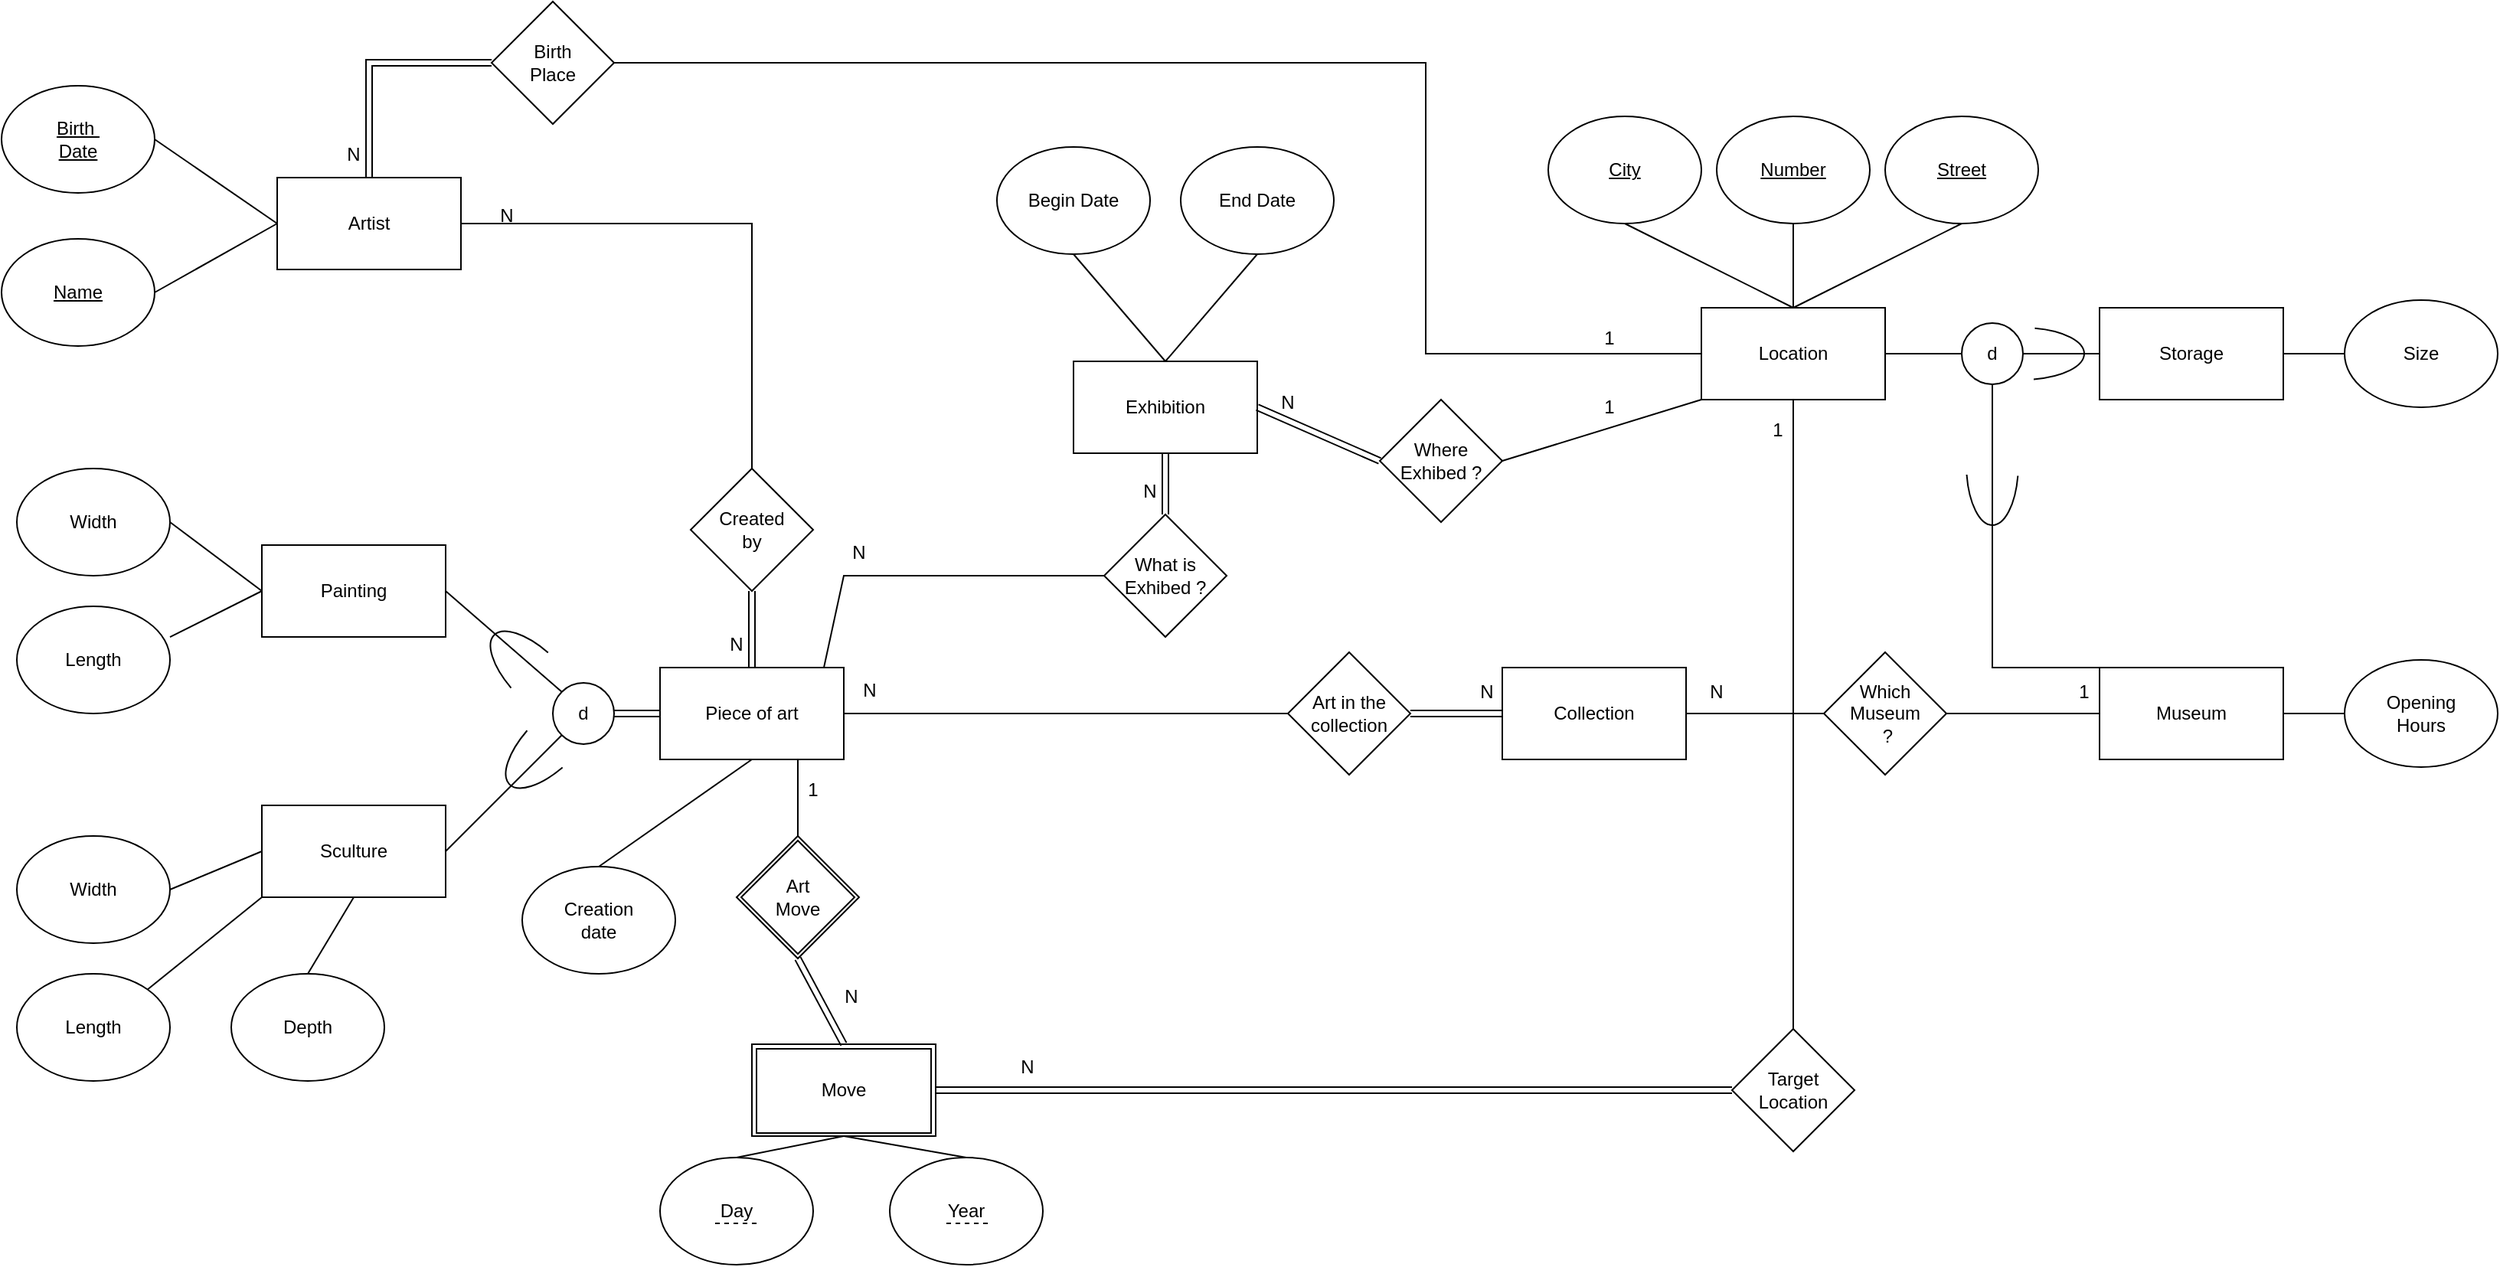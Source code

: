 <mxfile version="26.0.10">
  <diagram name="Page-1" id="yhR9xIfOLEBxY_iIEOaB">
    <mxGraphModel dx="2924" dy="2198" grid="1" gridSize="10" guides="1" tooltips="1" connect="1" arrows="1" fold="1" page="1" pageScale="1" pageWidth="850" pageHeight="1100" math="0" shadow="0">
      <root>
        <mxCell id="0" />
        <mxCell id="1" parent="0" />
        <mxCell id="Tj6w95I26i3mna5uBkC6-1" value="Artist" style="rounded=0;whiteSpace=wrap;html=1;" parent="1" vertex="1">
          <mxGeometry x="40" y="-50" width="120" height="60" as="geometry" />
        </mxCell>
        <mxCell id="Tj6w95I26i3mna5uBkC6-2" value="&lt;div&gt;Piece of art&lt;/div&gt;" style="rounded=0;whiteSpace=wrap;html=1;" parent="1" vertex="1">
          <mxGeometry x="290" y="270" width="120" height="60" as="geometry" />
        </mxCell>
        <mxCell id="Tj6w95I26i3mna5uBkC6-3" value="Museum" style="rounded=0;whiteSpace=wrap;html=1;" parent="1" vertex="1">
          <mxGeometry x="1230" y="270" width="120" height="60" as="geometry" />
        </mxCell>
        <mxCell id="Tj6w95I26i3mna5uBkC6-4" value="Location" style="rounded=0;whiteSpace=wrap;html=1;" parent="1" vertex="1">
          <mxGeometry x="970" y="35" width="120" height="60" as="geometry" />
        </mxCell>
        <mxCell id="Tj6w95I26i3mna5uBkC6-5" value="Move" style="rounded=0;whiteSpace=wrap;html=1;" parent="1" vertex="1">
          <mxGeometry x="350" y="516" width="120" height="60" as="geometry" />
        </mxCell>
        <mxCell id="Tj6w95I26i3mna5uBkC6-7" value="Storage" style="rounded=0;whiteSpace=wrap;html=1;" parent="1" vertex="1">
          <mxGeometry x="1230" y="35" width="120" height="60" as="geometry" />
        </mxCell>
        <mxCell id="Tj6w95I26i3mna5uBkC6-8" value="Exhibition" style="rounded=0;whiteSpace=wrap;html=1;" parent="1" vertex="1">
          <mxGeometry x="560" y="70" width="120" height="60" as="geometry" />
        </mxCell>
        <mxCell id="Tj6w95I26i3mna5uBkC6-9" value="Collection" style="rounded=0;whiteSpace=wrap;html=1;" parent="1" vertex="1">
          <mxGeometry x="840" y="270" width="120" height="60" as="geometry" />
        </mxCell>
        <mxCell id="Tj6w95I26i3mna5uBkC6-10" value="Painting" style="rounded=0;whiteSpace=wrap;html=1;" parent="1" vertex="1">
          <mxGeometry x="30" y="190" width="120" height="60" as="geometry" />
        </mxCell>
        <mxCell id="Tj6w95I26i3mna5uBkC6-11" value="Sculture" style="rounded=0;whiteSpace=wrap;html=1;" parent="1" vertex="1">
          <mxGeometry x="30" y="360" width="120" height="60" as="geometry" />
        </mxCell>
        <mxCell id="Tj6w95I26i3mna5uBkC6-12" value="&lt;div&gt;Birth&amp;nbsp;&lt;/div&gt;&lt;div&gt;Date&lt;/div&gt;" style="ellipse;whiteSpace=wrap;html=1;fontStyle=4" parent="1" vertex="1">
          <mxGeometry x="-140" y="-110" width="100" height="70" as="geometry" />
        </mxCell>
        <mxCell id="Tj6w95I26i3mna5uBkC6-13" value="&lt;div&gt;Birth&lt;/div&gt;&lt;div&gt;Place&lt;br&gt;&lt;/div&gt;" style="rhombus;whiteSpace=wrap;html=1;" parent="1" vertex="1">
          <mxGeometry x="180" y="-165" width="80" height="80" as="geometry" />
        </mxCell>
        <mxCell id="Tj6w95I26i3mna5uBkC6-14" value="Name" style="ellipse;whiteSpace=wrap;html=1;fontStyle=4" parent="1" vertex="1">
          <mxGeometry x="-140" y="-10" width="100" height="70" as="geometry" />
        </mxCell>
        <mxCell id="Tj6w95I26i3mna5uBkC6-15" value="City" style="ellipse;whiteSpace=wrap;html=1;fontStyle=4" parent="1" vertex="1">
          <mxGeometry x="870" y="-90" width="100" height="70" as="geometry" />
        </mxCell>
        <mxCell id="Tj6w95I26i3mna5uBkC6-16" value="Number" style="ellipse;whiteSpace=wrap;html=1;fontStyle=4" parent="1" vertex="1">
          <mxGeometry x="980" y="-90" width="100" height="70" as="geometry" />
        </mxCell>
        <mxCell id="Tj6w95I26i3mna5uBkC6-17" value="Street" style="ellipse;whiteSpace=wrap;html=1;fontStyle=4" parent="1" vertex="1">
          <mxGeometry x="1090" y="-90" width="100" height="70" as="geometry" />
        </mxCell>
        <mxCell id="Tj6w95I26i3mna5uBkC6-18" value="Width" style="ellipse;whiteSpace=wrap;html=1;" parent="1" vertex="1">
          <mxGeometry x="-130" y="140" width="100" height="70" as="geometry" />
        </mxCell>
        <mxCell id="Tj6w95I26i3mna5uBkC6-19" value="Length" style="ellipse;whiteSpace=wrap;html=1;" parent="1" vertex="1">
          <mxGeometry x="-130" y="230" width="100" height="70" as="geometry" />
        </mxCell>
        <mxCell id="Tj6w95I26i3mna5uBkC6-20" value="Width" style="ellipse;whiteSpace=wrap;html=1;" parent="1" vertex="1">
          <mxGeometry x="-130" y="380" width="100" height="70" as="geometry" />
        </mxCell>
        <mxCell id="Tj6w95I26i3mna5uBkC6-21" value="Length" style="ellipse;whiteSpace=wrap;html=1;" parent="1" vertex="1">
          <mxGeometry x="-130" y="470" width="100" height="70" as="geometry" />
        </mxCell>
        <mxCell id="Tj6w95I26i3mna5uBkC6-22" value="Depth" style="ellipse;whiteSpace=wrap;html=1;" parent="1" vertex="1">
          <mxGeometry x="10" y="470" width="100" height="70" as="geometry" />
        </mxCell>
        <mxCell id="Tj6w95I26i3mna5uBkC6-23" value="" style="endArrow=none;html=1;rounded=0;exitX=0;exitY=0.5;exitDx=0;exitDy=0;entryX=1;entryY=0.5;entryDx=0;entryDy=0;" parent="1" source="Tj6w95I26i3mna5uBkC6-1" target="Tj6w95I26i3mna5uBkC6-12" edge="1">
          <mxGeometry width="50" height="50" relative="1" as="geometry">
            <mxPoint x="330" y="300" as="sourcePoint" />
            <mxPoint x="380" y="250" as="targetPoint" />
          </mxGeometry>
        </mxCell>
        <mxCell id="Tj6w95I26i3mna5uBkC6-24" value="" style="endArrow=none;html=1;rounded=0;entryX=1;entryY=0.5;entryDx=0;entryDy=0;" parent="1" target="Tj6w95I26i3mna5uBkC6-14" edge="1">
          <mxGeometry width="50" height="50" relative="1" as="geometry">
            <mxPoint x="40" y="-20" as="sourcePoint" />
            <mxPoint x="380" y="250" as="targetPoint" />
          </mxGeometry>
        </mxCell>
        <mxCell id="Tj6w95I26i3mna5uBkC6-25" value="" style="endArrow=none;html=1;rounded=0;entryX=0.5;entryY=0;entryDx=0;entryDy=0;exitX=0.5;exitY=1;exitDx=0;exitDy=0;" parent="1" source="Tj6w95I26i3mna5uBkC6-15" target="Tj6w95I26i3mna5uBkC6-4" edge="1">
          <mxGeometry width="50" height="50" relative="1" as="geometry">
            <mxPoint x="750" y="20" as="sourcePoint" />
            <mxPoint x="800" y="-30" as="targetPoint" />
          </mxGeometry>
        </mxCell>
        <mxCell id="Tj6w95I26i3mna5uBkC6-26" value="" style="endArrow=none;html=1;rounded=0;entryX=0.5;entryY=0;entryDx=0;entryDy=0;exitX=0.5;exitY=1;exitDx=0;exitDy=0;" parent="1" source="Tj6w95I26i3mna5uBkC6-16" target="Tj6w95I26i3mna5uBkC6-4" edge="1">
          <mxGeometry width="50" height="50" relative="1" as="geometry">
            <mxPoint x="930" y="-10" as="sourcePoint" />
            <mxPoint x="1040" y="40" as="targetPoint" />
          </mxGeometry>
        </mxCell>
        <mxCell id="Tj6w95I26i3mna5uBkC6-28" value="" style="endArrow=none;html=1;rounded=0;entryX=0.5;entryY=0;entryDx=0;entryDy=0;exitX=0.5;exitY=1;exitDx=0;exitDy=0;" parent="1" source="Tj6w95I26i3mna5uBkC6-17" target="Tj6w95I26i3mna5uBkC6-4" edge="1">
          <mxGeometry width="50" height="50" relative="1" as="geometry">
            <mxPoint x="1040" y="-10" as="sourcePoint" />
            <mxPoint x="1040" y="40" as="targetPoint" />
          </mxGeometry>
        </mxCell>
        <mxCell id="Tj6w95I26i3mna5uBkC6-29" value="" style="endArrow=none;html=1;rounded=0;exitX=1;exitY=0.5;exitDx=0;exitDy=0;entryX=0;entryY=0.5;entryDx=0;entryDy=0;" parent="1" source="Tj6w95I26i3mna5uBkC6-18" target="Tj6w95I26i3mna5uBkC6-10" edge="1">
          <mxGeometry width="50" height="50" relative="1" as="geometry">
            <mxPoint x="330" y="180" as="sourcePoint" />
            <mxPoint x="380" y="130" as="targetPoint" />
          </mxGeometry>
        </mxCell>
        <mxCell id="Tj6w95I26i3mna5uBkC6-30" value="" style="endArrow=none;html=1;rounded=0;exitX=1;exitY=0.286;exitDx=0;exitDy=0;entryX=0;entryY=0.5;entryDx=0;entryDy=0;exitPerimeter=0;" parent="1" source="Tj6w95I26i3mna5uBkC6-19" target="Tj6w95I26i3mna5uBkC6-10" edge="1">
          <mxGeometry width="50" height="50" relative="1" as="geometry">
            <mxPoint x="-20" y="185" as="sourcePoint" />
            <mxPoint x="40" y="240" as="targetPoint" />
          </mxGeometry>
        </mxCell>
        <mxCell id="Tj6w95I26i3mna5uBkC6-31" value="" style="endArrow=none;html=1;rounded=0;exitX=1;exitY=0.5;exitDx=0;exitDy=0;entryX=0;entryY=0.5;entryDx=0;entryDy=0;" parent="1" source="Tj6w95I26i3mna5uBkC6-20" target="Tj6w95I26i3mna5uBkC6-11" edge="1">
          <mxGeometry width="50" height="50" relative="1" as="geometry">
            <mxPoint x="330" y="390" as="sourcePoint" />
            <mxPoint x="380" y="340" as="targetPoint" />
          </mxGeometry>
        </mxCell>
        <mxCell id="Tj6w95I26i3mna5uBkC6-32" value="" style="endArrow=none;html=1;rounded=0;exitX=1;exitY=0;exitDx=0;exitDy=0;entryX=0;entryY=1;entryDx=0;entryDy=0;" parent="1" source="Tj6w95I26i3mna5uBkC6-21" target="Tj6w95I26i3mna5uBkC6-11" edge="1">
          <mxGeometry width="50" height="50" relative="1" as="geometry">
            <mxPoint x="330" y="390" as="sourcePoint" />
            <mxPoint x="380" y="340" as="targetPoint" />
          </mxGeometry>
        </mxCell>
        <mxCell id="Tj6w95I26i3mna5uBkC6-33" value="" style="endArrow=none;html=1;rounded=0;exitX=0.5;exitY=0;exitDx=0;exitDy=0;entryX=0.5;entryY=1;entryDx=0;entryDy=0;" parent="1" source="Tj6w95I26i3mna5uBkC6-22" target="Tj6w95I26i3mna5uBkC6-11" edge="1">
          <mxGeometry width="50" height="50" relative="1" as="geometry">
            <mxPoint x="330" y="390" as="sourcePoint" />
            <mxPoint x="380" y="340" as="targetPoint" />
          </mxGeometry>
        </mxCell>
        <mxCell id="Tj6w95I26i3mna5uBkC6-36" value="d" style="ellipse;whiteSpace=wrap;html=1;aspect=fixed;" parent="1" vertex="1">
          <mxGeometry x="220" y="280" width="40" height="40" as="geometry" />
        </mxCell>
        <mxCell id="Tj6w95I26i3mna5uBkC6-37" value="" style="endArrow=none;html=1;rounded=0;entryX=0;entryY=0.5;entryDx=0;entryDy=0;exitX=1;exitY=0.5;exitDx=0;exitDy=0;shape=link;" parent="1" source="Tj6w95I26i3mna5uBkC6-36" target="Tj6w95I26i3mna5uBkC6-2" edge="1">
          <mxGeometry width="50" height="50" relative="1" as="geometry">
            <mxPoint x="330" y="300" as="sourcePoint" />
            <mxPoint x="380" y="250" as="targetPoint" />
          </mxGeometry>
        </mxCell>
        <mxCell id="Tj6w95I26i3mna5uBkC6-38" value="" style="endArrow=none;html=1;rounded=0;exitX=1;exitY=0.5;exitDx=0;exitDy=0;entryX=0;entryY=1;entryDx=0;entryDy=0;" parent="1" source="Tj6w95I26i3mna5uBkC6-11" target="Tj6w95I26i3mna5uBkC6-36" edge="1">
          <mxGeometry width="50" height="50" relative="1" as="geometry">
            <mxPoint x="330" y="300" as="sourcePoint" />
            <mxPoint x="380" y="250" as="targetPoint" />
          </mxGeometry>
        </mxCell>
        <mxCell id="Tj6w95I26i3mna5uBkC6-39" value="" style="endArrow=none;html=1;rounded=0;entryX=1;entryY=0.5;entryDx=0;entryDy=0;exitX=0;exitY=0;exitDx=0;exitDy=0;" parent="1" source="Tj6w95I26i3mna5uBkC6-36" target="Tj6w95I26i3mna5uBkC6-10" edge="1">
          <mxGeometry width="50" height="50" relative="1" as="geometry">
            <mxPoint x="330" y="300" as="sourcePoint" />
            <mxPoint x="380" y="250" as="targetPoint" />
          </mxGeometry>
        </mxCell>
        <mxCell id="Tj6w95I26i3mna5uBkC6-41" value="" style="endArrow=none;html=1;rounded=0;exitX=0.5;exitY=0;exitDx=0;exitDy=0;entryX=0;entryY=0.5;entryDx=0;entryDy=0;shape=link;" parent="1" source="Tj6w95I26i3mna5uBkC6-1" target="Tj6w95I26i3mna5uBkC6-13" edge="1">
          <mxGeometry width="50" height="50" relative="1" as="geometry">
            <mxPoint x="330" y="210" as="sourcePoint" />
            <mxPoint x="380" y="160" as="targetPoint" />
            <Array as="points">
              <mxPoint x="100" y="-125" />
            </Array>
          </mxGeometry>
        </mxCell>
        <mxCell id="Tj6w95I26i3mna5uBkC6-44" value="&lt;div&gt;Art&lt;/div&gt;&lt;div&gt;Move&lt;br&gt;&lt;/div&gt;" style="rhombus;whiteSpace=wrap;html=1;" parent="1" vertex="1">
          <mxGeometry x="340" y="380" width="80" height="80" as="geometry" />
        </mxCell>
        <mxCell id="Tj6w95I26i3mna5uBkC6-45" value="" style="endArrow=none;html=1;rounded=0;entryX=0.75;entryY=1;entryDx=0;entryDy=0;exitX=0.5;exitY=0;exitDx=0;exitDy=0;" parent="1" source="Tj6w95I26i3mna5uBkC6-44" target="Tj6w95I26i3mna5uBkC6-2" edge="1">
          <mxGeometry width="50" height="50" relative="1" as="geometry">
            <mxPoint x="420" y="420" as="sourcePoint" />
            <mxPoint x="470" y="370" as="targetPoint" />
          </mxGeometry>
        </mxCell>
        <mxCell id="Tj6w95I26i3mna5uBkC6-46" value="" style="endArrow=none;html=1;rounded=0;exitX=0.5;exitY=0;exitDx=0;exitDy=0;entryX=0.5;entryY=1;entryDx=0;entryDy=0;shape=link;" parent="1" source="Tj6w95I26i3mna5uBkC6-5" target="Tj6w95I26i3mna5uBkC6-44" edge="1">
          <mxGeometry width="50" height="50" relative="1" as="geometry">
            <mxPoint x="420" y="420" as="sourcePoint" />
            <mxPoint x="470" y="370" as="targetPoint" />
          </mxGeometry>
        </mxCell>
        <mxCell id="Tj6w95I26i3mna5uBkC6-47" value="Target Location" style="rhombus;whiteSpace=wrap;html=1;" parent="1" vertex="1">
          <mxGeometry x="990" y="506" width="80" height="80" as="geometry" />
        </mxCell>
        <mxCell id="Tj6w95I26i3mna5uBkC6-48" value="" style="endArrow=none;html=1;rounded=0;exitX=1;exitY=0.5;exitDx=0;exitDy=0;entryX=0;entryY=0.5;entryDx=0;entryDy=0;shape=link;" parent="1" source="Tj6w95I26i3mna5uBkC6-5" target="Tj6w95I26i3mna5uBkC6-47" edge="1">
          <mxGeometry width="50" height="50" relative="1" as="geometry">
            <mxPoint x="450" y="390" as="sourcePoint" />
            <mxPoint x="500" y="340" as="targetPoint" />
          </mxGeometry>
        </mxCell>
        <mxCell id="Tj6w95I26i3mna5uBkC6-49" value="&lt;div&gt;Created&lt;/div&gt;&lt;div&gt;by&lt;br&gt;&lt;/div&gt;" style="rhombus;whiteSpace=wrap;html=1;" parent="1" vertex="1">
          <mxGeometry x="310" y="140" width="80" height="80" as="geometry" />
        </mxCell>
        <mxCell id="Tj6w95I26i3mna5uBkC6-50" value="" style="endArrow=none;html=1;rounded=0;entryX=1;entryY=0.5;entryDx=0;entryDy=0;" parent="1" target="Tj6w95I26i3mna5uBkC6-1" edge="1">
          <mxGeometry width="50" height="50" relative="1" as="geometry">
            <mxPoint x="350" y="140" as="sourcePoint" />
            <mxPoint x="400" y="90" as="targetPoint" />
            <Array as="points">
              <mxPoint x="350" y="-20" />
            </Array>
          </mxGeometry>
        </mxCell>
        <mxCell id="Tj6w95I26i3mna5uBkC6-51" value="" style="endArrow=none;html=1;rounded=0;entryX=0.5;entryY=1;entryDx=0;entryDy=0;exitX=0.5;exitY=0;exitDx=0;exitDy=0;shape=link;" parent="1" source="Tj6w95I26i3mna5uBkC6-2" target="Tj6w95I26i3mna5uBkC6-49" edge="1">
          <mxGeometry width="50" height="50" relative="1" as="geometry">
            <mxPoint x="450" y="360" as="sourcePoint" />
            <mxPoint x="500" y="310" as="targetPoint" />
          </mxGeometry>
        </mxCell>
        <mxCell id="Tj6w95I26i3mna5uBkC6-52" value="" style="endArrow=none;html=1;rounded=0;exitX=1;exitY=0.5;exitDx=0;exitDy=0;entryX=0;entryY=0.5;entryDx=0;entryDy=0;" parent="1" source="Tj6w95I26i3mna5uBkC6-13" target="Tj6w95I26i3mna5uBkC6-4" edge="1">
          <mxGeometry width="50" height="50" relative="1" as="geometry">
            <mxPoint x="430" y="300" as="sourcePoint" />
            <mxPoint x="480" y="250" as="targetPoint" />
            <Array as="points">
              <mxPoint x="790" y="-125" />
              <mxPoint x="790" y="65" />
            </Array>
          </mxGeometry>
        </mxCell>
        <mxCell id="Tj6w95I26i3mna5uBkC6-53" value="" style="endArrow=none;html=1;rounded=0;entryX=0.5;entryY=1;entryDx=0;entryDy=0;exitX=0.5;exitY=0;exitDx=0;exitDy=0;" parent="1" source="Tj6w95I26i3mna5uBkC6-47" target="Tj6w95I26i3mna5uBkC6-4" edge="1">
          <mxGeometry width="50" height="50" relative="1" as="geometry">
            <mxPoint x="595" y="420" as="sourcePoint" />
            <mxPoint x="645" y="370" as="targetPoint" />
          </mxGeometry>
        </mxCell>
        <mxCell id="Tj6w95I26i3mna5uBkC6-58" value="&lt;div&gt;Creation&lt;/div&gt;&lt;div&gt;date&lt;br&gt;&lt;/div&gt;" style="ellipse;whiteSpace=wrap;html=1;" parent="1" vertex="1">
          <mxGeometry x="200" y="400" width="100" height="70" as="geometry" />
        </mxCell>
        <mxCell id="Tj6w95I26i3mna5uBkC6-59" value="" style="endArrow=none;html=1;rounded=0;exitX=0.5;exitY=0;exitDx=0;exitDy=0;entryX=0.5;entryY=1;entryDx=0;entryDy=0;" parent="1" source="Tj6w95I26i3mna5uBkC6-58" target="Tj6w95I26i3mna5uBkC6-2" edge="1">
          <mxGeometry width="50" height="50" relative="1" as="geometry">
            <mxPoint x="70" y="480" as="sourcePoint" />
            <mxPoint x="100" y="430" as="targetPoint" />
          </mxGeometry>
        </mxCell>
        <mxCell id="Tj6w95I26i3mna5uBkC6-62" value="Day" style="ellipse;whiteSpace=wrap;html=1;" parent="1" vertex="1">
          <mxGeometry x="290" y="590" width="100" height="70" as="geometry" />
        </mxCell>
        <mxCell id="Tj6w95I26i3mna5uBkC6-63" value="Year" style="ellipse;whiteSpace=wrap;html=1;" parent="1" vertex="1">
          <mxGeometry x="440" y="590" width="100" height="70" as="geometry" />
        </mxCell>
        <mxCell id="Tj6w95I26i3mna5uBkC6-64" value="" style="endArrow=none;html=1;rounded=0;entryX=0.5;entryY=0;entryDx=0;entryDy=0;exitX=0.5;exitY=1;exitDx=0;exitDy=0;" parent="1" source="Tj6w95I26i3mna5uBkC6-5" target="Tj6w95I26i3mna5uBkC6-63" edge="1">
          <mxGeometry width="50" height="50" relative="1" as="geometry">
            <mxPoint x="480" y="330" as="sourcePoint" />
            <mxPoint x="530" y="280" as="targetPoint" />
          </mxGeometry>
        </mxCell>
        <mxCell id="Tj6w95I26i3mna5uBkC6-65" value="" style="endArrow=none;html=1;rounded=0;entryX=0.5;entryY=0;entryDx=0;entryDy=0;exitX=0.5;exitY=1;exitDx=0;exitDy=0;" parent="1" source="Tj6w95I26i3mna5uBkC6-5" target="Tj6w95I26i3mna5uBkC6-62" edge="1">
          <mxGeometry width="50" height="50" relative="1" as="geometry">
            <mxPoint x="660" y="370" as="sourcePoint" />
            <mxPoint x="690" y="335" as="targetPoint" />
          </mxGeometry>
        </mxCell>
        <mxCell id="Tj6w95I26i3mna5uBkC6-66" value="d" style="ellipse;whiteSpace=wrap;html=1;aspect=fixed;" parent="1" vertex="1">
          <mxGeometry x="1140" y="45" width="40" height="40" as="geometry" />
        </mxCell>
        <mxCell id="Tj6w95I26i3mna5uBkC6-67" value="Size" style="ellipse;whiteSpace=wrap;html=1;" parent="1" vertex="1">
          <mxGeometry x="1390" y="30" width="100" height="70" as="geometry" />
        </mxCell>
        <mxCell id="Tj6w95I26i3mna5uBkC6-69" value="&lt;div&gt;Opening&lt;/div&gt;&lt;div&gt;Hours&lt;br&gt;&lt;/div&gt;" style="ellipse;whiteSpace=wrap;html=1;" parent="1" vertex="1">
          <mxGeometry x="1390" y="265" width="100" height="70" as="geometry" />
        </mxCell>
        <mxCell id="Tj6w95I26i3mna5uBkC6-71" value="" style="endArrow=none;html=1;rounded=0;entryX=0;entryY=0.5;entryDx=0;entryDy=0;exitX=1;exitY=0.5;exitDx=0;exitDy=0;" parent="1" source="Tj6w95I26i3mna5uBkC6-4" target="Tj6w95I26i3mna5uBkC6-66" edge="1">
          <mxGeometry width="50" height="50" relative="1" as="geometry">
            <mxPoint x="960" y="300" as="sourcePoint" />
            <mxPoint x="1010" y="250" as="targetPoint" />
          </mxGeometry>
        </mxCell>
        <mxCell id="Tj6w95I26i3mna5uBkC6-72" value="" style="endArrow=none;html=1;rounded=0;entryX=0;entryY=0.5;entryDx=0;entryDy=0;exitX=1;exitY=0.5;exitDx=0;exitDy=0;" parent="1" source="Tj6w95I26i3mna5uBkC6-66" target="Tj6w95I26i3mna5uBkC6-7" edge="1">
          <mxGeometry width="50" height="50" relative="1" as="geometry">
            <mxPoint x="1100" y="75" as="sourcePoint" />
            <mxPoint x="1150" y="75" as="targetPoint" />
          </mxGeometry>
        </mxCell>
        <mxCell id="Tj6w95I26i3mna5uBkC6-73" value="" style="endArrow=none;html=1;rounded=0;entryX=0;entryY=0;entryDx=0;entryDy=0;exitX=0.5;exitY=1;exitDx=0;exitDy=0;" parent="1" source="Tj6w95I26i3mna5uBkC6-66" target="Tj6w95I26i3mna5uBkC6-3" edge="1">
          <mxGeometry width="50" height="50" relative="1" as="geometry">
            <mxPoint x="1190" y="75" as="sourcePoint" />
            <mxPoint x="1250" y="70" as="targetPoint" />
            <Array as="points">
              <mxPoint x="1160" y="270" />
            </Array>
          </mxGeometry>
        </mxCell>
        <mxCell id="Tj6w95I26i3mna5uBkC6-74" value="" style="endArrow=none;html=1;rounded=0;entryX=0;entryY=0.5;entryDx=0;entryDy=0;exitX=1;exitY=0.5;exitDx=0;exitDy=0;" parent="1" source="Tj6w95I26i3mna5uBkC6-7" target="Tj6w95I26i3mna5uBkC6-67" edge="1">
          <mxGeometry width="50" height="50" relative="1" as="geometry">
            <mxPoint x="960" y="300" as="sourcePoint" />
            <mxPoint x="1010" y="250" as="targetPoint" />
          </mxGeometry>
        </mxCell>
        <mxCell id="Tj6w95I26i3mna5uBkC6-75" value="" style="endArrow=none;html=1;rounded=0;entryX=0;entryY=0.5;entryDx=0;entryDy=0;exitX=1;exitY=0.5;exitDx=0;exitDy=0;" parent="1" source="Tj6w95I26i3mna5uBkC6-3" target="Tj6w95I26i3mna5uBkC6-69" edge="1">
          <mxGeometry width="50" height="50" relative="1" as="geometry">
            <mxPoint x="1360" y="75" as="sourcePoint" />
            <mxPoint x="1400" y="70" as="targetPoint" />
          </mxGeometry>
        </mxCell>
        <mxCell id="Tj6w95I26i3mna5uBkC6-77" value="Art in the collection" style="rhombus;whiteSpace=wrap;html=1;" parent="1" vertex="1">
          <mxGeometry x="700" y="260" width="80" height="80" as="geometry" />
        </mxCell>
        <mxCell id="Tj6w95I26i3mna5uBkC6-78" value="" style="endArrow=none;html=1;rounded=0;exitX=0;exitY=0.5;exitDx=0;exitDy=0;entryX=1;entryY=0.5;entryDx=0;entryDy=0;shape=link;" parent="1" source="Tj6w95I26i3mna5uBkC6-9" target="Tj6w95I26i3mna5uBkC6-77" edge="1">
          <mxGeometry width="50" height="50" relative="1" as="geometry">
            <mxPoint x="710" y="360" as="sourcePoint" />
            <mxPoint x="760" y="310" as="targetPoint" />
          </mxGeometry>
        </mxCell>
        <mxCell id="Tj6w95I26i3mna5uBkC6-79" value="" style="endArrow=none;html=1;rounded=0;exitX=1;exitY=0.5;exitDx=0;exitDy=0;entryX=0;entryY=0.5;entryDx=0;entryDy=0;" parent="1" source="Tj6w95I26i3mna5uBkC6-2" target="Tj6w95I26i3mna5uBkC6-77" edge="1">
          <mxGeometry width="50" height="50" relative="1" as="geometry">
            <mxPoint x="710" y="360" as="sourcePoint" />
            <mxPoint x="760" y="310" as="targetPoint" />
          </mxGeometry>
        </mxCell>
        <mxCell id="Tj6w95I26i3mna5uBkC6-80" value="&lt;div&gt;Which&lt;/div&gt;&lt;div&gt;Museum&lt;br&gt;&lt;/div&gt;&amp;nbsp;?" style="rhombus;whiteSpace=wrap;html=1;" parent="1" vertex="1">
          <mxGeometry x="1050" y="260" width="80" height="80" as="geometry" />
        </mxCell>
        <mxCell id="Tj6w95I26i3mna5uBkC6-81" value="" style="endArrow=none;html=1;rounded=0;exitX=1;exitY=0.5;exitDx=0;exitDy=0;entryX=0;entryY=0.5;entryDx=0;entryDy=0;" parent="1" source="Tj6w95I26i3mna5uBkC6-9" target="Tj6w95I26i3mna5uBkC6-80" edge="1">
          <mxGeometry width="50" height="50" relative="1" as="geometry">
            <mxPoint x="950" y="360" as="sourcePoint" />
            <mxPoint x="1000" y="310" as="targetPoint" />
          </mxGeometry>
        </mxCell>
        <mxCell id="Tj6w95I26i3mna5uBkC6-82" value="" style="endArrow=none;html=1;rounded=0;exitX=1;exitY=0.5;exitDx=0;exitDy=0;entryX=0;entryY=0.5;entryDx=0;entryDy=0;" parent="1" source="Tj6w95I26i3mna5uBkC6-80" target="Tj6w95I26i3mna5uBkC6-3" edge="1">
          <mxGeometry width="50" height="50" relative="1" as="geometry">
            <mxPoint x="970" y="310" as="sourcePoint" />
            <mxPoint x="1060" y="310" as="targetPoint" />
          </mxGeometry>
        </mxCell>
        <mxCell id="Tj6w95I26i3mna5uBkC6-83" value="Begin Date" style="ellipse;whiteSpace=wrap;html=1;" parent="1" vertex="1">
          <mxGeometry x="510" y="-70" width="100" height="70" as="geometry" />
        </mxCell>
        <mxCell id="Tj6w95I26i3mna5uBkC6-84" value="End Date" style="ellipse;whiteSpace=wrap;html=1;" parent="1" vertex="1">
          <mxGeometry x="630" y="-70" width="100" height="70" as="geometry" />
        </mxCell>
        <mxCell id="Tj6w95I26i3mna5uBkC6-85" value="" style="endArrow=none;html=1;rounded=0;entryX=0.5;entryY=0;entryDx=0;entryDy=0;exitX=0.5;exitY=1;exitDx=0;exitDy=0;" parent="1" source="Tj6w95I26i3mna5uBkC6-83" target="Tj6w95I26i3mna5uBkC6-8" edge="1">
          <mxGeometry width="50" height="50" relative="1" as="geometry">
            <mxPoint x="340" y="45" as="sourcePoint" />
            <mxPoint x="620" y="60" as="targetPoint" />
          </mxGeometry>
        </mxCell>
        <mxCell id="Tj6w95I26i3mna5uBkC6-86" value="" style="endArrow=none;html=1;rounded=0;entryX=0.5;entryY=0;entryDx=0;entryDy=0;exitX=0.5;exitY=1;exitDx=0;exitDy=0;" parent="1" source="Tj6w95I26i3mna5uBkC6-84" target="Tj6w95I26i3mna5uBkC6-8" edge="1">
          <mxGeometry width="50" height="50" relative="1" as="geometry">
            <mxPoint x="520" y="15" as="sourcePoint" />
            <mxPoint x="620" y="60" as="targetPoint" />
          </mxGeometry>
        </mxCell>
        <mxCell id="Tj6w95I26i3mna5uBkC6-87" value="&lt;div&gt;What is &lt;br&gt;&lt;/div&gt;&lt;div&gt;Exhibed ?&lt;br&gt;&lt;/div&gt;" style="rhombus;whiteSpace=wrap;html=1;" parent="1" vertex="1">
          <mxGeometry x="580" y="170" width="80" height="80" as="geometry" />
        </mxCell>
        <mxCell id="Tj6w95I26i3mna5uBkC6-88" value="" style="endArrow=none;html=1;rounded=0;exitX=0.5;exitY=0;exitDx=0;exitDy=0;entryX=0.5;entryY=1;entryDx=0;entryDy=0;shape=link;" parent="1" source="Tj6w95I26i3mna5uBkC6-87" target="Tj6w95I26i3mna5uBkC6-8" edge="1">
          <mxGeometry width="50" height="50" relative="1" as="geometry">
            <mxPoint x="700" y="240" as="sourcePoint" />
            <mxPoint x="750" y="190" as="targetPoint" />
          </mxGeometry>
        </mxCell>
        <mxCell id="Tj6w95I26i3mna5uBkC6-89" value="" style="endArrow=none;html=1;rounded=0;entryX=0;entryY=0.5;entryDx=0;entryDy=0;" parent="1" target="Tj6w95I26i3mna5uBkC6-87" edge="1">
          <mxGeometry width="50" height="50" relative="1" as="geometry">
            <mxPoint x="397" y="270" as="sourcePoint" />
            <mxPoint x="750" y="190" as="targetPoint" />
            <Array as="points">
              <mxPoint x="410" y="210" />
            </Array>
          </mxGeometry>
        </mxCell>
        <mxCell id="Tj6w95I26i3mna5uBkC6-90" value="&lt;div&gt;Where&lt;/div&gt;&lt;div&gt;Exhibed ?&lt;br&gt;&lt;/div&gt;" style="rhombus;whiteSpace=wrap;html=1;" parent="1" vertex="1">
          <mxGeometry x="760" y="95" width="80" height="80" as="geometry" />
        </mxCell>
        <mxCell id="Tj6w95I26i3mna5uBkC6-91" value="" style="endArrow=none;html=1;rounded=0;entryX=0;entryY=0.5;entryDx=0;entryDy=0;exitX=1;exitY=0.5;exitDx=0;exitDy=0;shape=link;" parent="1" source="Tj6w95I26i3mna5uBkC6-8" target="Tj6w95I26i3mna5uBkC6-90" edge="1">
          <mxGeometry width="50" height="50" relative="1" as="geometry">
            <mxPoint x="700" y="240" as="sourcePoint" />
            <mxPoint x="750" y="190" as="targetPoint" />
          </mxGeometry>
        </mxCell>
        <mxCell id="Tj6w95I26i3mna5uBkC6-92" value="" style="endArrow=none;html=1;rounded=0;entryX=0;entryY=1;entryDx=0;entryDy=0;exitX=1;exitY=0.5;exitDx=0;exitDy=0;" parent="1" source="Tj6w95I26i3mna5uBkC6-90" target="Tj6w95I26i3mna5uBkC6-4" edge="1">
          <mxGeometry width="50" height="50" relative="1" as="geometry">
            <mxPoint x="700" y="240" as="sourcePoint" />
            <mxPoint x="750" y="190" as="targetPoint" />
          </mxGeometry>
        </mxCell>
        <mxCell id="ZYfTpIAFIq4yNF2vOchf-1" value="" style="verticalLabelPosition=bottom;verticalAlign=top;html=1;shape=mxgraph.basic.arc;startAngle=0.531;endAngle=0.972;rotation=-90;" vertex="1" parent="1">
          <mxGeometry x="1120" y="120" width="80" height="34" as="geometry" />
        </mxCell>
        <mxCell id="ZYfTpIAFIq4yNF2vOchf-3" value="" style="verticalLabelPosition=bottom;verticalAlign=top;html=1;shape=mxgraph.basic.arc;startAngle=0.531;endAngle=0.972;rotation=-180;" vertex="1" parent="1">
          <mxGeometry x="1140" y="48" width="80" height="34" as="geometry" />
        </mxCell>
        <mxCell id="ZYfTpIAFIq4yNF2vOchf-4" value="" style="verticalLabelPosition=bottom;verticalAlign=top;html=1;shape=mxgraph.basic.arc;startAngle=0.531;endAngle=0.972;rotation=45;" vertex="1" parent="1">
          <mxGeometry x="170" y="260" width="80" height="34" as="geometry" />
        </mxCell>
        <mxCell id="ZYfTpIAFIq4yNF2vOchf-5" value="" style="verticalLabelPosition=bottom;verticalAlign=top;html=1;shape=mxgraph.basic.arc;startAngle=0.531;endAngle=0.972;rotation=-45;" vertex="1" parent="1">
          <mxGeometry x="180" y="301" width="80" height="34" as="geometry" />
        </mxCell>
        <mxCell id="ZYfTpIAFIq4yNF2vOchf-7" value="" style="rounded=0;whiteSpace=wrap;html=1;fillColor=none;" vertex="1" parent="1">
          <mxGeometry x="353" y="519" width="114" height="55" as="geometry" />
        </mxCell>
        <mxCell id="ZYfTpIAFIq4yNF2vOchf-8" value="" style="endArrow=none;dashed=1;html=1;rounded=0;" edge="1" parent="1">
          <mxGeometry width="50" height="50" relative="1" as="geometry">
            <mxPoint x="326" y="633" as="sourcePoint" />
            <mxPoint x="356" y="633" as="targetPoint" />
          </mxGeometry>
        </mxCell>
        <mxCell id="ZYfTpIAFIq4yNF2vOchf-9" value="" style="endArrow=none;dashed=1;html=1;rounded=0;" edge="1" parent="1">
          <mxGeometry width="50" height="50" relative="1" as="geometry">
            <mxPoint x="477" y="633" as="sourcePoint" />
            <mxPoint x="507" y="633" as="targetPoint" />
          </mxGeometry>
        </mxCell>
        <mxCell id="ZYfTpIAFIq4yNF2vOchf-10" value="&lt;div&gt;&lt;br&gt;&lt;/div&gt;" style="rhombus;whiteSpace=wrap;html=1;fillColor=none;" vertex="1" parent="1">
          <mxGeometry x="343" y="383" width="74" height="74" as="geometry" />
        </mxCell>
        <mxCell id="ZYfTpIAFIq4yNF2vOchf-11" value="N" style="text;html=1;align=center;verticalAlign=middle;whiteSpace=wrap;rounded=0;" vertex="1" parent="1">
          <mxGeometry x="160" y="-40" width="60" height="30" as="geometry" />
        </mxCell>
        <mxCell id="ZYfTpIAFIq4yNF2vOchf-12" value="N" style="text;html=1;align=center;verticalAlign=middle;whiteSpace=wrap;rounded=0;" vertex="1" parent="1">
          <mxGeometry x="310" y="240" width="60" height="30" as="geometry" />
        </mxCell>
        <mxCell id="ZYfTpIAFIq4yNF2vOchf-13" value="N" style="text;html=1;align=center;verticalAlign=middle;whiteSpace=wrap;rounded=0;" vertex="1" parent="1">
          <mxGeometry x="80" y="-80" width="20" height="30" as="geometry" />
        </mxCell>
        <mxCell id="ZYfTpIAFIq4yNF2vOchf-14" value="1" style="text;html=1;align=center;verticalAlign=middle;whiteSpace=wrap;rounded=0;" vertex="1" parent="1">
          <mxGeometry x="900" y="40" width="20" height="30" as="geometry" />
        </mxCell>
        <mxCell id="ZYfTpIAFIq4yNF2vOchf-15" value="N" style="text;html=1;align=center;verticalAlign=middle;whiteSpace=wrap;rounded=0;" vertex="1" parent="1">
          <mxGeometry x="417" y="270" width="20" height="30" as="geometry" />
        </mxCell>
        <mxCell id="ZYfTpIAFIq4yNF2vOchf-16" value="N" style="text;html=1;align=center;verticalAlign=middle;whiteSpace=wrap;rounded=0;" vertex="1" parent="1">
          <mxGeometry x="820" y="271" width="20" height="30" as="geometry" />
        </mxCell>
        <mxCell id="ZYfTpIAFIq4yNF2vOchf-17" value="N" style="text;html=1;align=center;verticalAlign=middle;whiteSpace=wrap;rounded=0;" vertex="1" parent="1">
          <mxGeometry x="970" y="271" width="20" height="30" as="geometry" />
        </mxCell>
        <mxCell id="ZYfTpIAFIq4yNF2vOchf-18" value="1" style="text;html=1;align=center;verticalAlign=middle;whiteSpace=wrap;rounded=0;" vertex="1" parent="1">
          <mxGeometry x="1210" y="271" width="20" height="30" as="geometry" />
        </mxCell>
        <mxCell id="ZYfTpIAFIq4yNF2vOchf-19" value="N" style="text;html=1;align=center;verticalAlign=middle;whiteSpace=wrap;rounded=0;" vertex="1" parent="1">
          <mxGeometry x="410" y="180" width="20" height="30" as="geometry" />
        </mxCell>
        <mxCell id="ZYfTpIAFIq4yNF2vOchf-20" value="N" style="text;html=1;align=center;verticalAlign=middle;whiteSpace=wrap;rounded=0;" vertex="1" parent="1">
          <mxGeometry x="600" y="140" width="20" height="30" as="geometry" />
        </mxCell>
        <mxCell id="ZYfTpIAFIq4yNF2vOchf-21" value="N" style="text;html=1;align=center;verticalAlign=middle;whiteSpace=wrap;rounded=0;" vertex="1" parent="1">
          <mxGeometry x="690" y="82" width="20" height="30" as="geometry" />
        </mxCell>
        <mxCell id="ZYfTpIAFIq4yNF2vOchf-22" value="1" style="text;html=1;align=center;verticalAlign=middle;whiteSpace=wrap;rounded=0;" vertex="1" parent="1">
          <mxGeometry x="900" y="85" width="20" height="30" as="geometry" />
        </mxCell>
        <mxCell id="ZYfTpIAFIq4yNF2vOchf-23" value="N" style="text;html=1;align=center;verticalAlign=middle;whiteSpace=wrap;rounded=0;" vertex="1" parent="1">
          <mxGeometry x="405" y="470" width="20" height="30" as="geometry" />
        </mxCell>
        <mxCell id="ZYfTpIAFIq4yNF2vOchf-24" value="1" style="text;html=1;align=center;verticalAlign=middle;whiteSpace=wrap;rounded=0;" vertex="1" parent="1">
          <mxGeometry x="380" y="335" width="20" height="30" as="geometry" />
        </mxCell>
        <mxCell id="ZYfTpIAFIq4yNF2vOchf-25" value="N" style="text;html=1;align=center;verticalAlign=middle;whiteSpace=wrap;rounded=0;" vertex="1" parent="1">
          <mxGeometry x="520" y="516" width="20" height="30" as="geometry" />
        </mxCell>
        <mxCell id="ZYfTpIAFIq4yNF2vOchf-26" value="1" style="text;html=1;align=center;verticalAlign=middle;whiteSpace=wrap;rounded=0;" vertex="1" parent="1">
          <mxGeometry x="1010" y="100" width="20" height="30" as="geometry" />
        </mxCell>
      </root>
    </mxGraphModel>
  </diagram>
</mxfile>
